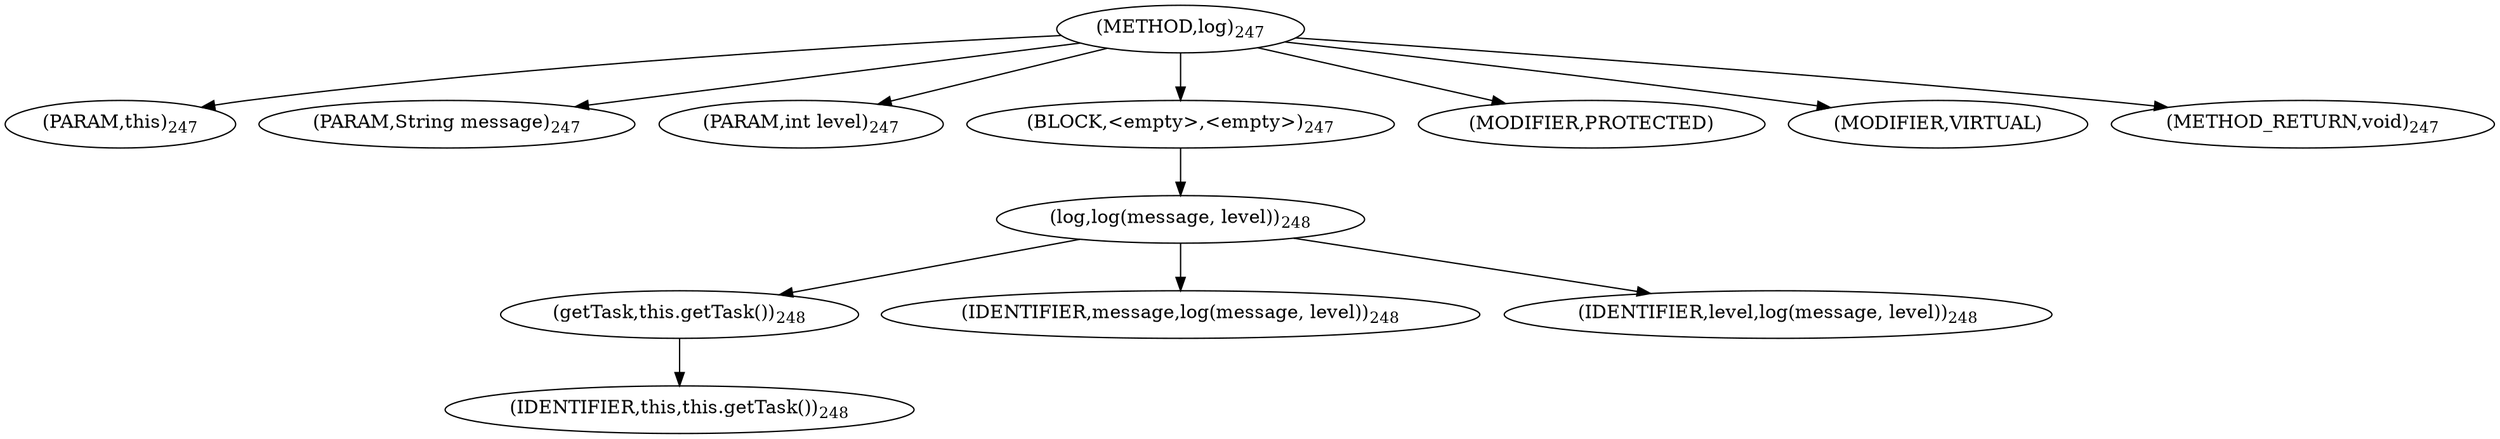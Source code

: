 digraph "log" {  
"357" [label = <(METHOD,log)<SUB>247</SUB>> ]
"12" [label = <(PARAM,this)<SUB>247</SUB>> ]
"358" [label = <(PARAM,String message)<SUB>247</SUB>> ]
"359" [label = <(PARAM,int level)<SUB>247</SUB>> ]
"360" [label = <(BLOCK,&lt;empty&gt;,&lt;empty&gt;)<SUB>247</SUB>> ]
"361" [label = <(log,log(message, level))<SUB>248</SUB>> ]
"362" [label = <(getTask,this.getTask())<SUB>248</SUB>> ]
"11" [label = <(IDENTIFIER,this,this.getTask())<SUB>248</SUB>> ]
"363" [label = <(IDENTIFIER,message,log(message, level))<SUB>248</SUB>> ]
"364" [label = <(IDENTIFIER,level,log(message, level))<SUB>248</SUB>> ]
"365" [label = <(MODIFIER,PROTECTED)> ]
"366" [label = <(MODIFIER,VIRTUAL)> ]
"367" [label = <(METHOD_RETURN,void)<SUB>247</SUB>> ]
  "357" -> "12" 
  "357" -> "358" 
  "357" -> "359" 
  "357" -> "360" 
  "357" -> "365" 
  "357" -> "366" 
  "357" -> "367" 
  "360" -> "361" 
  "361" -> "362" 
  "361" -> "363" 
  "361" -> "364" 
  "362" -> "11" 
}
